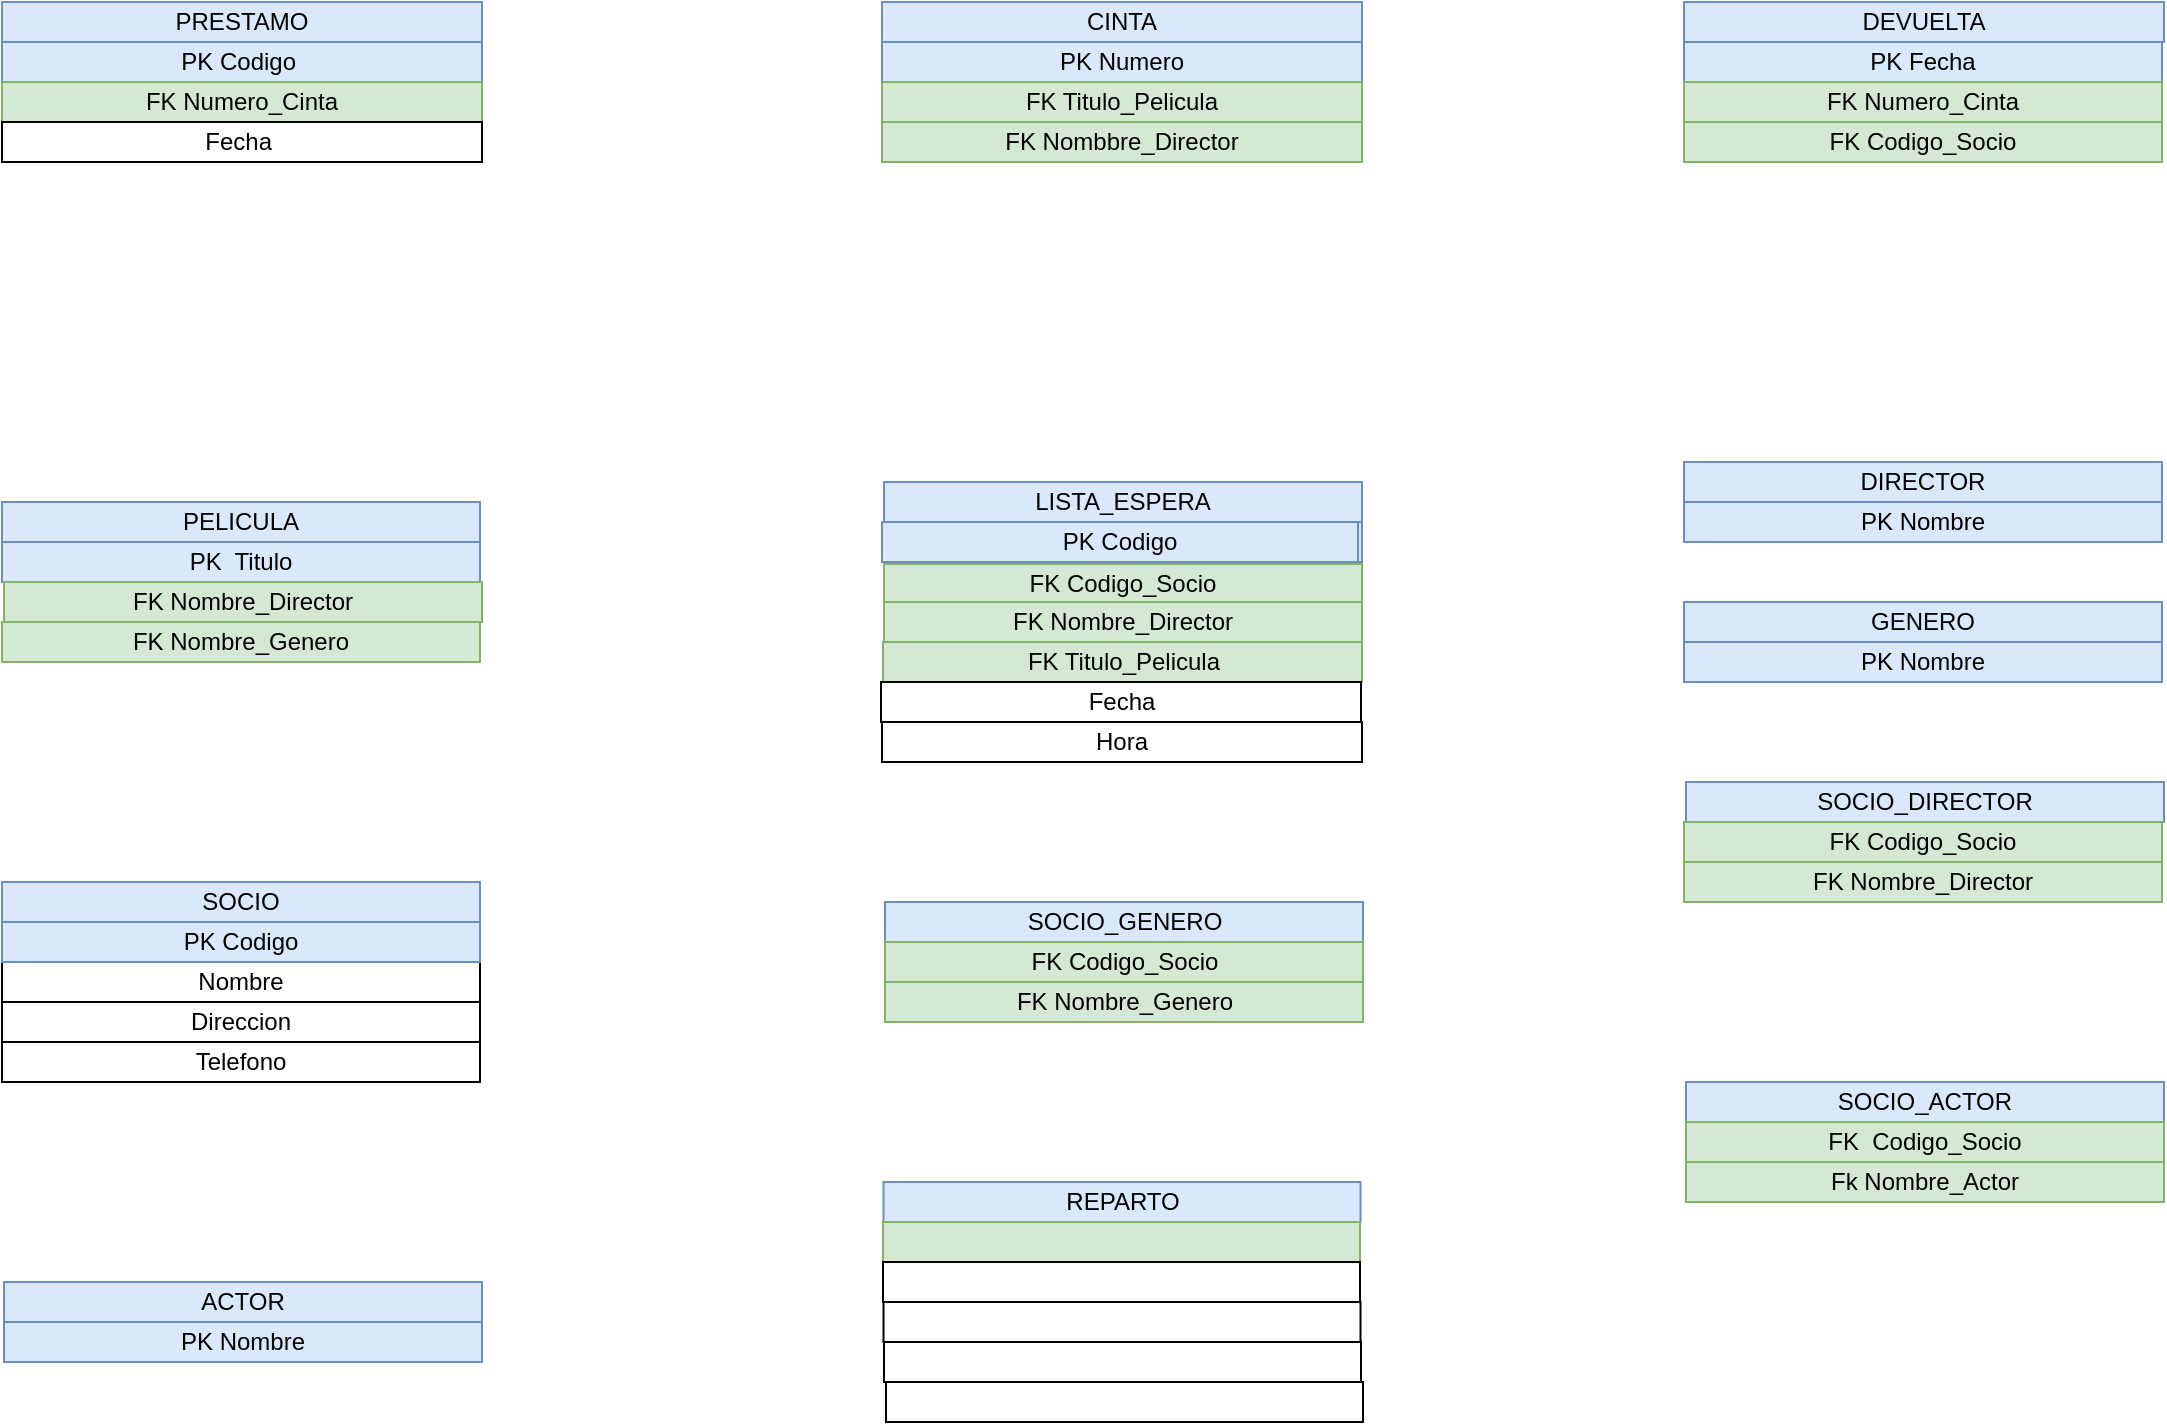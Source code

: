 <mxfile version="24.7.10">
  <diagram id="C5RBs43oDa-KdzZeNtuy" name="Page-1">
    <mxGraphModel dx="1670" dy="942" grid="1" gridSize="10" guides="1" tooltips="1" connect="1" arrows="1" fold="1" page="1" pageScale="1" pageWidth="827" pageHeight="1169" math="0" shadow="0">
      <root>
        <mxCell id="WIyWlLk6GJQsqaUBKTNV-0" />
        <mxCell id="WIyWlLk6GJQsqaUBKTNV-1" parent="WIyWlLk6GJQsqaUBKTNV-0" />
        <mxCell id="x5jtCAYJQrV8_BksYnEG-3" value="PRESTAMO" style="rounded=0;whiteSpace=wrap;html=1;movable=1;resizable=1;rotatable=1;deletable=1;editable=1;locked=0;connectable=1;fillColor=#dae8fc;strokeColor=#6c8ebf;" vertex="1" parent="WIyWlLk6GJQsqaUBKTNV-1">
          <mxGeometry x="80" y="130" width="240" height="20" as="geometry" />
        </mxCell>
        <mxCell id="x5jtCAYJQrV8_BksYnEG-4" value="PK Codigo&amp;nbsp;" style="rounded=0;whiteSpace=wrap;html=1;fillColor=#dae8fc;strokeColor=#6c8ebf;movable=1;resizable=1;rotatable=1;deletable=1;editable=1;locked=0;connectable=1;" vertex="1" parent="WIyWlLk6GJQsqaUBKTNV-1">
          <mxGeometry x="80" y="150" width="240" height="20" as="geometry" />
        </mxCell>
        <mxCell id="x5jtCAYJQrV8_BksYnEG-6" value="FK Numero_Cinta" style="rounded=0;whiteSpace=wrap;html=1;movable=1;resizable=1;rotatable=1;deletable=1;editable=1;locked=0;connectable=1;fillColor=#d5e8d4;strokeColor=#82b366;" vertex="1" parent="WIyWlLk6GJQsqaUBKTNV-1">
          <mxGeometry x="80" y="170" width="240" height="20" as="geometry" />
        </mxCell>
        <mxCell id="x5jtCAYJQrV8_BksYnEG-7" value="Fecha&amp;nbsp;" style="rounded=0;whiteSpace=wrap;html=1;movable=1;resizable=1;rotatable=1;deletable=1;editable=1;locked=0;connectable=1;" vertex="1" parent="WIyWlLk6GJQsqaUBKTNV-1">
          <mxGeometry x="80" y="190" width="240" height="20" as="geometry" />
        </mxCell>
        <mxCell id="x5jtCAYJQrV8_BksYnEG-9" value="CINTA" style="rounded=0;whiteSpace=wrap;html=1;fillColor=#dae8fc;strokeColor=#6c8ebf;" vertex="1" parent="WIyWlLk6GJQsqaUBKTNV-1">
          <mxGeometry x="520" y="130" width="240" height="20" as="geometry" />
        </mxCell>
        <mxCell id="x5jtCAYJQrV8_BksYnEG-10" value="PK Numero" style="rounded=0;whiteSpace=wrap;html=1;fillColor=#dae8fc;strokeColor=#6c8ebf;" vertex="1" parent="WIyWlLk6GJQsqaUBKTNV-1">
          <mxGeometry x="520" y="150" width="240" height="20" as="geometry" />
        </mxCell>
        <mxCell id="x5jtCAYJQrV8_BksYnEG-11" value="FK Titulo_Pelicula" style="rounded=0;whiteSpace=wrap;html=1;fillColor=#d5e8d4;strokeColor=#82b366;" vertex="1" parent="WIyWlLk6GJQsqaUBKTNV-1">
          <mxGeometry x="520" y="170" width="240" height="20" as="geometry" />
        </mxCell>
        <mxCell id="x5jtCAYJQrV8_BksYnEG-12" value="FK Nombbre_Director" style="rounded=0;whiteSpace=wrap;html=1;fillColor=#d5e8d4;strokeColor=#82b366;" vertex="1" parent="WIyWlLk6GJQsqaUBKTNV-1">
          <mxGeometry x="520" y="190" width="240" height="20" as="geometry" />
        </mxCell>
        <mxCell id="x5jtCAYJQrV8_BksYnEG-13" value="DEVUELTA" style="rounded=0;whiteSpace=wrap;html=1;fillColor=#dae8fc;strokeColor=#6c8ebf;" vertex="1" parent="WIyWlLk6GJQsqaUBKTNV-1">
          <mxGeometry x="921" y="130" width="240" height="20" as="geometry" />
        </mxCell>
        <mxCell id="x5jtCAYJQrV8_BksYnEG-14" value="PK Fecha" style="rounded=0;whiteSpace=wrap;html=1;fillColor=#dae8fc;strokeColor=#6c8ebf;" vertex="1" parent="WIyWlLk6GJQsqaUBKTNV-1">
          <mxGeometry x="921" y="150" width="239" height="20" as="geometry" />
        </mxCell>
        <mxCell id="x5jtCAYJQrV8_BksYnEG-15" value="FK Numero_Cinta&lt;span style=&quot;color: rgba(0, 0, 0, 0); font-family: monospace; font-size: 0px; text-align: start; text-wrap: nowrap;&quot;&gt;%3CmxGraphModel%3E%3Croot%3E%3CmxCell%20id%3D%220%22%2F%3E%3CmxCell%20id%3D%221%22%20parent%3D%220%22%2F%3E%3CmxCell%20id%3D%222%22%20value%3D%22%22%20style%3D%22rounded%3D0%3BwhiteSpace%3Dwrap%3Bhtml%3D1%3B%22%20vertex%3D%221%22%20parent%3D%221%22%3E%3CmxGeometry%20x%3D%22921%22%20y%3D%22170%22%20width%3D%22239%22%20height%3D%2220%22%20as%3D%22geometry%22%2F%3E%3C%2FmxCell%3E%3C%2Froot%3E%3C%2FmxGraphModel%3E&lt;/span&gt;" style="rounded=0;whiteSpace=wrap;html=1;fillColor=#d5e8d4;strokeColor=#82b366;" vertex="1" parent="WIyWlLk6GJQsqaUBKTNV-1">
          <mxGeometry x="921" y="170" width="239" height="20" as="geometry" />
        </mxCell>
        <mxCell id="x5jtCAYJQrV8_BksYnEG-17" value="FK Codigo_Socio" style="rounded=0;whiteSpace=wrap;html=1;fillColor=#d5e8d4;strokeColor=#82b366;" vertex="1" parent="WIyWlLk6GJQsqaUBKTNV-1">
          <mxGeometry x="921" y="190" width="239" height="20" as="geometry" />
        </mxCell>
        <mxCell id="x5jtCAYJQrV8_BksYnEG-18" value="PELICULA" style="rounded=0;whiteSpace=wrap;html=1;fillColor=#dae8fc;strokeColor=#6c8ebf;" vertex="1" parent="WIyWlLk6GJQsqaUBKTNV-1">
          <mxGeometry x="80" y="380" width="239" height="20" as="geometry" />
        </mxCell>
        <mxCell id="x5jtCAYJQrV8_BksYnEG-19" value="PK&amp;nbsp; Titulo" style="rounded=0;whiteSpace=wrap;html=1;fillColor=#dae8fc;strokeColor=#6c8ebf;" vertex="1" parent="WIyWlLk6GJQsqaUBKTNV-1">
          <mxGeometry x="80" y="400" width="239" height="20" as="geometry" />
        </mxCell>
        <mxCell id="x5jtCAYJQrV8_BksYnEG-20" value="FK Nombre_Genero" style="rounded=0;whiteSpace=wrap;html=1;fillColor=#d5e8d4;strokeColor=#82b366;" vertex="1" parent="WIyWlLk6GJQsqaUBKTNV-1">
          <mxGeometry x="80" y="440" width="239" height="20" as="geometry" />
        </mxCell>
        <mxCell id="x5jtCAYJQrV8_BksYnEG-21" value="FK Nombre_Director" style="rounded=0;whiteSpace=wrap;html=1;fillColor=#d5e8d4;strokeColor=#82b366;" vertex="1" parent="WIyWlLk6GJQsqaUBKTNV-1">
          <mxGeometry x="81" y="420" width="239" height="20" as="geometry" />
        </mxCell>
        <mxCell id="x5jtCAYJQrV8_BksYnEG-24" value="" style="rounded=0;whiteSpace=wrap;html=1;fillColor=#dae8fc;strokeColor=#6c8ebf;" vertex="1" parent="WIyWlLk6GJQsqaUBKTNV-1">
          <mxGeometry x="521" y="370" width="239" height="20" as="geometry" />
        </mxCell>
        <mxCell id="x5jtCAYJQrV8_BksYnEG-25" value="" style="rounded=0;whiteSpace=wrap;html=1;fillColor=#d5e8d4;strokeColor=#82b366;" vertex="1" parent="WIyWlLk6GJQsqaUBKTNV-1">
          <mxGeometry x="521" y="410" width="239" height="20" as="geometry" />
        </mxCell>
        <mxCell id="x5jtCAYJQrV8_BksYnEG-26" value="" style="rounded=0;whiteSpace=wrap;html=1;fillColor=#dae8fc;strokeColor=#6c8ebf;" vertex="1" parent="WIyWlLk6GJQsqaUBKTNV-1">
          <mxGeometry x="521" y="390" width="239" height="20" as="geometry" />
        </mxCell>
        <mxCell id="x5jtCAYJQrV8_BksYnEG-36" value="" style="rounded=0;whiteSpace=wrap;html=1;" vertex="1" parent="WIyWlLk6GJQsqaUBKTNV-1">
          <mxGeometry x="521" y="430" width="239" height="20" as="geometry" />
        </mxCell>
        <mxCell id="x5jtCAYJQrV8_BksYnEG-37" value="LISTA_ESPERA" style="rounded=0;whiteSpace=wrap;html=1;fillColor=#dae8fc;strokeColor=#6c8ebf;" vertex="1" parent="WIyWlLk6GJQsqaUBKTNV-1">
          <mxGeometry x="521" y="370" width="239" height="20" as="geometry" />
        </mxCell>
        <mxCell id="x5jtCAYJQrV8_BksYnEG-38" value="FK Codigo_Socio" style="rounded=0;whiteSpace=wrap;html=1;fillColor=#d5e8d4;strokeColor=#82b366;" vertex="1" parent="WIyWlLk6GJQsqaUBKTNV-1">
          <mxGeometry x="521" y="411" width="239" height="20" as="geometry" />
        </mxCell>
        <mxCell id="x5jtCAYJQrV8_BksYnEG-39" value="PK Codigo" style="rounded=0;whiteSpace=wrap;html=1;fillColor=#dae8fc;strokeColor=#6c8ebf;" vertex="1" parent="WIyWlLk6GJQsqaUBKTNV-1">
          <mxGeometry x="520" y="390" width="238" height="20" as="geometry" />
        </mxCell>
        <mxCell id="x5jtCAYJQrV8_BksYnEG-40" value="FK Nombre_Director" style="rounded=0;whiteSpace=wrap;html=1;fillColor=#d5e8d4;strokeColor=#82b366;" vertex="1" parent="WIyWlLk6GJQsqaUBKTNV-1">
          <mxGeometry x="521" y="430" width="239" height="20" as="geometry" />
        </mxCell>
        <mxCell id="x5jtCAYJQrV8_BksYnEG-41" value="DIRECTOR" style="rounded=0;whiteSpace=wrap;html=1;fillColor=#dae8fc;strokeColor=#6c8ebf;" vertex="1" parent="WIyWlLk6GJQsqaUBKTNV-1">
          <mxGeometry x="921" y="360" width="239" height="20" as="geometry" />
        </mxCell>
        <mxCell id="x5jtCAYJQrV8_BksYnEG-43" value="PK Nombre" style="rounded=0;whiteSpace=wrap;html=1;fillColor=#dae8fc;strokeColor=#6c8ebf;" vertex="1" parent="WIyWlLk6GJQsqaUBKTNV-1">
          <mxGeometry x="921" y="380" width="239" height="20" as="geometry" />
        </mxCell>
        <mxCell id="x5jtCAYJQrV8_BksYnEG-45" value="FK Titulo_Pelicula" style="rounded=0;whiteSpace=wrap;html=1;fillColor=#d5e8d4;strokeColor=#82b366;" vertex="1" parent="WIyWlLk6GJQsqaUBKTNV-1">
          <mxGeometry x="520.5" y="450" width="239.5" height="20" as="geometry" />
        </mxCell>
        <mxCell id="x5jtCAYJQrV8_BksYnEG-47" value="Fecha" style="rounded=0;whiteSpace=wrap;html=1;" vertex="1" parent="WIyWlLk6GJQsqaUBKTNV-1">
          <mxGeometry x="519.5" y="470" width="240" height="20" as="geometry" />
        </mxCell>
        <mxCell id="x5jtCAYJQrV8_BksYnEG-49" value="Hora" style="rounded=0;whiteSpace=wrap;html=1;" vertex="1" parent="WIyWlLk6GJQsqaUBKTNV-1">
          <mxGeometry x="520" y="490" width="240" height="20" as="geometry" />
        </mxCell>
        <mxCell id="x5jtCAYJQrV8_BksYnEG-54" value="GENERO" style="rounded=0;whiteSpace=wrap;html=1;fillColor=#dae8fc;strokeColor=#6c8ebf;" vertex="1" parent="WIyWlLk6GJQsqaUBKTNV-1">
          <mxGeometry x="921" y="430" width="239" height="20" as="geometry" />
        </mxCell>
        <mxCell id="x5jtCAYJQrV8_BksYnEG-56" value="PK Nombre" style="rounded=0;whiteSpace=wrap;html=1;fillColor=#dae8fc;strokeColor=#6c8ebf;" vertex="1" parent="WIyWlLk6GJQsqaUBKTNV-1">
          <mxGeometry x="921" y="450" width="239" height="20" as="geometry" />
        </mxCell>
        <mxCell id="x5jtCAYJQrV8_BksYnEG-58" value="SOCIO" style="rounded=0;whiteSpace=wrap;html=1;fillColor=#dae8fc;strokeColor=#6c8ebf;" vertex="1" parent="WIyWlLk6GJQsqaUBKTNV-1">
          <mxGeometry x="80" y="570" width="239" height="20" as="geometry" />
        </mxCell>
        <mxCell id="x5jtCAYJQrV8_BksYnEG-59" value="Nombre" style="rounded=0;whiteSpace=wrap;html=1;" vertex="1" parent="WIyWlLk6GJQsqaUBKTNV-1">
          <mxGeometry x="80" y="610" width="239" height="20" as="geometry" />
        </mxCell>
        <mxCell id="x5jtCAYJQrV8_BksYnEG-60" value="PK Codigo" style="rounded=0;whiteSpace=wrap;html=1;fillColor=#dae8fc;strokeColor=#6c8ebf;" vertex="1" parent="WIyWlLk6GJQsqaUBKTNV-1">
          <mxGeometry x="80" y="590" width="239" height="20" as="geometry" />
        </mxCell>
        <mxCell id="x5jtCAYJQrV8_BksYnEG-61" value="Direccion" style="rounded=0;whiteSpace=wrap;html=1;" vertex="1" parent="WIyWlLk6GJQsqaUBKTNV-1">
          <mxGeometry x="80" y="630" width="239" height="20" as="geometry" />
        </mxCell>
        <mxCell id="x5jtCAYJQrV8_BksYnEG-62" value="SOCIO_GENERO" style="rounded=0;whiteSpace=wrap;html=1;fillColor=#dae8fc;strokeColor=#6c8ebf;" vertex="1" parent="WIyWlLk6GJQsqaUBKTNV-1">
          <mxGeometry x="521.5" y="580" width="239" height="20" as="geometry" />
        </mxCell>
        <mxCell id="x5jtCAYJQrV8_BksYnEG-63" value="FK Nombre_Genero" style="rounded=0;whiteSpace=wrap;html=1;fillColor=#d5e8d4;strokeColor=#82b366;" vertex="1" parent="WIyWlLk6GJQsqaUBKTNV-1">
          <mxGeometry x="521.5" y="620" width="239" height="20" as="geometry" />
        </mxCell>
        <mxCell id="x5jtCAYJQrV8_BksYnEG-64" value="FK Codigo_Socio" style="rounded=0;whiteSpace=wrap;html=1;fillColor=#d5e8d4;strokeColor=#82b366;" vertex="1" parent="WIyWlLk6GJQsqaUBKTNV-1">
          <mxGeometry x="521.5" y="600" width="239" height="20" as="geometry" />
        </mxCell>
        <mxCell id="x5jtCAYJQrV8_BksYnEG-66" value="SOCIO_DIRECTOR" style="rounded=0;whiteSpace=wrap;html=1;fillColor=#dae8fc;strokeColor=#6c8ebf;" vertex="1" parent="WIyWlLk6GJQsqaUBKTNV-1">
          <mxGeometry x="922" y="520" width="239" height="20" as="geometry" />
        </mxCell>
        <mxCell id="x5jtCAYJQrV8_BksYnEG-67" value="FK Nombre_Director" style="rounded=0;whiteSpace=wrap;html=1;fillColor=#d5e8d4;strokeColor=#82b366;" vertex="1" parent="WIyWlLk6GJQsqaUBKTNV-1">
          <mxGeometry x="921" y="560" width="239" height="20" as="geometry" />
        </mxCell>
        <mxCell id="x5jtCAYJQrV8_BksYnEG-68" value="FK Codigo_Socio" style="rounded=0;whiteSpace=wrap;html=1;fillColor=#d5e8d4;strokeColor=#82b366;" vertex="1" parent="WIyWlLk6GJQsqaUBKTNV-1">
          <mxGeometry x="921" y="540" width="239" height="20" as="geometry" />
        </mxCell>
        <mxCell id="x5jtCAYJQrV8_BksYnEG-70" value="ACTOR" style="rounded=0;whiteSpace=wrap;html=1;fillColor=#dae8fc;strokeColor=#6c8ebf;" vertex="1" parent="WIyWlLk6GJQsqaUBKTNV-1">
          <mxGeometry x="81" y="770" width="239" height="20" as="geometry" />
        </mxCell>
        <mxCell id="x5jtCAYJQrV8_BksYnEG-72" value="PK Nombre" style="rounded=0;whiteSpace=wrap;html=1;fillColor=#dae8fc;strokeColor=#6c8ebf;" vertex="1" parent="WIyWlLk6GJQsqaUBKTNV-1">
          <mxGeometry x="81" y="790" width="239" height="20" as="geometry" />
        </mxCell>
        <mxCell id="x5jtCAYJQrV8_BksYnEG-74" value="SOCIO_ACTOR" style="rounded=0;whiteSpace=wrap;html=1;fillColor=#dae8fc;strokeColor=#6c8ebf;" vertex="1" parent="WIyWlLk6GJQsqaUBKTNV-1">
          <mxGeometry x="922" y="670" width="239" height="20" as="geometry" />
        </mxCell>
        <mxCell id="x5jtCAYJQrV8_BksYnEG-75" value="Fk Nombre_Actor" style="rounded=0;whiteSpace=wrap;html=1;fillColor=#d5e8d4;strokeColor=#82b366;" vertex="1" parent="WIyWlLk6GJQsqaUBKTNV-1">
          <mxGeometry x="922" y="710" width="239" height="20" as="geometry" />
        </mxCell>
        <mxCell id="x5jtCAYJQrV8_BksYnEG-76" value="FK&amp;nbsp; Codigo_Socio" style="rounded=0;whiteSpace=wrap;html=1;fillColor=#d5e8d4;strokeColor=#82b366;" vertex="1" parent="WIyWlLk6GJQsqaUBKTNV-1">
          <mxGeometry x="922" y="690" width="239" height="20" as="geometry" />
        </mxCell>
        <mxCell id="x5jtCAYJQrV8_BksYnEG-79" value="Telefono" style="rounded=0;whiteSpace=wrap;html=1;" vertex="1" parent="WIyWlLk6GJQsqaUBKTNV-1">
          <mxGeometry x="80" y="650" width="239" height="20" as="geometry" />
        </mxCell>
        <mxCell id="x5jtCAYJQrV8_BksYnEG-84" value="REPARTO" style="rounded=0;whiteSpace=wrap;html=1;fillColor=#dae8fc;strokeColor=#6c8ebf;" vertex="1" parent="WIyWlLk6GJQsqaUBKTNV-1">
          <mxGeometry x="520.75" y="720" width="238.5" height="20" as="geometry" />
        </mxCell>
        <mxCell id="x5jtCAYJQrV8_BksYnEG-85" value="" style="rounded=0;whiteSpace=wrap;html=1;fillColor=#d5e8d4;strokeColor=#82b366;" vertex="1" parent="WIyWlLk6GJQsqaUBKTNV-1">
          <mxGeometry x="520.5" y="740" width="238.5" height="20" as="geometry" />
        </mxCell>
        <mxCell id="x5jtCAYJQrV8_BksYnEG-86" value="" style="rounded=0;whiteSpace=wrap;html=1;" vertex="1" parent="WIyWlLk6GJQsqaUBKTNV-1">
          <mxGeometry x="520.5" y="760" width="238.5" height="20" as="geometry" />
        </mxCell>
        <mxCell id="x5jtCAYJQrV8_BksYnEG-87" value="" style="rounded=0;whiteSpace=wrap;html=1;" vertex="1" parent="WIyWlLk6GJQsqaUBKTNV-1">
          <mxGeometry x="521" y="800" width="238.5" height="20" as="geometry" />
        </mxCell>
        <mxCell id="x5jtCAYJQrV8_BksYnEG-88" value="" style="rounded=0;whiteSpace=wrap;html=1;" vertex="1" parent="WIyWlLk6GJQsqaUBKTNV-1">
          <mxGeometry x="520.75" y="780" width="238.5" height="20" as="geometry" />
        </mxCell>
        <mxCell id="x5jtCAYJQrV8_BksYnEG-90" value="" style="rounded=0;whiteSpace=wrap;html=1;" vertex="1" parent="WIyWlLk6GJQsqaUBKTNV-1">
          <mxGeometry x="522" y="820" width="238.5" height="20" as="geometry" />
        </mxCell>
      </root>
    </mxGraphModel>
  </diagram>
</mxfile>
